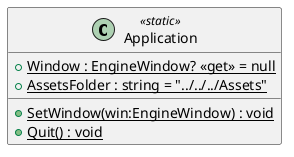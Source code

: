 @startuml
class Application <<static>> {
    + {static} Window : EngineWindow? <<get>> = null
    + {static} AssetsFolder : string = "../../../Assets"
    + {static} SetWindow(win:EngineWindow) : void
    + {static} Quit() : void
}
@enduml
